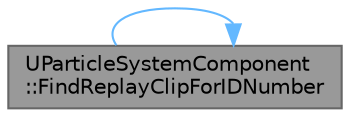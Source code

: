 digraph "UParticleSystemComponent::FindReplayClipForIDNumber"
{
 // INTERACTIVE_SVG=YES
 // LATEX_PDF_SIZE
  bgcolor="transparent";
  edge [fontname=Helvetica,fontsize=10,labelfontname=Helvetica,labelfontsize=10];
  node [fontname=Helvetica,fontsize=10,shape=box,height=0.2,width=0.4];
  rankdir="LR";
  Node1 [id="Node000001",label="UParticleSystemComponent\l::FindReplayClipForIDNumber",height=0.2,width=0.4,color="gray40", fillcolor="grey60", style="filled", fontcolor="black",tooltip="Finds the replay clip of the specified ID number."];
  Node1 -> Node1 [id="edge1_Node000001_Node000001",color="steelblue1",style="solid",tooltip=" "];
}
